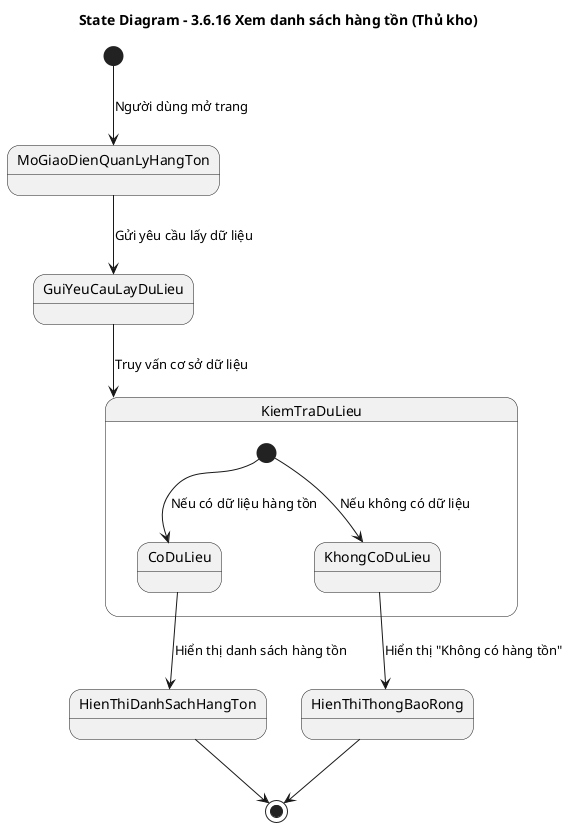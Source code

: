 @startuml
title State Diagram – 3.6.16 Xem danh sách hàng tồn (Thủ kho)

[*] --> MoGiaoDienQuanLyHangTon : Người dùng mở trang

MoGiaoDienQuanLyHangTon --> GuiYeuCauLayDuLieu : Gửi yêu cầu lấy dữ liệu

GuiYeuCauLayDuLieu --> KiemTraDuLieu : Truy vấn cơ sở dữ liệu

state KiemTraDuLieu {
  [*] --> CoDuLieu : Nếu có dữ liệu hàng tồn
  [*] --> KhongCoDuLieu : Nếu không có dữ liệu
}

CoDuLieu --> HienThiDanhSachHangTon : Hiển thị danh sách hàng tồn
KhongCoDuLieu --> HienThiThongBaoRong : Hiển thị "Không có hàng tồn"

HienThiDanhSachHangTon --> [*]
HienThiThongBaoRong --> [*]

@enduml
